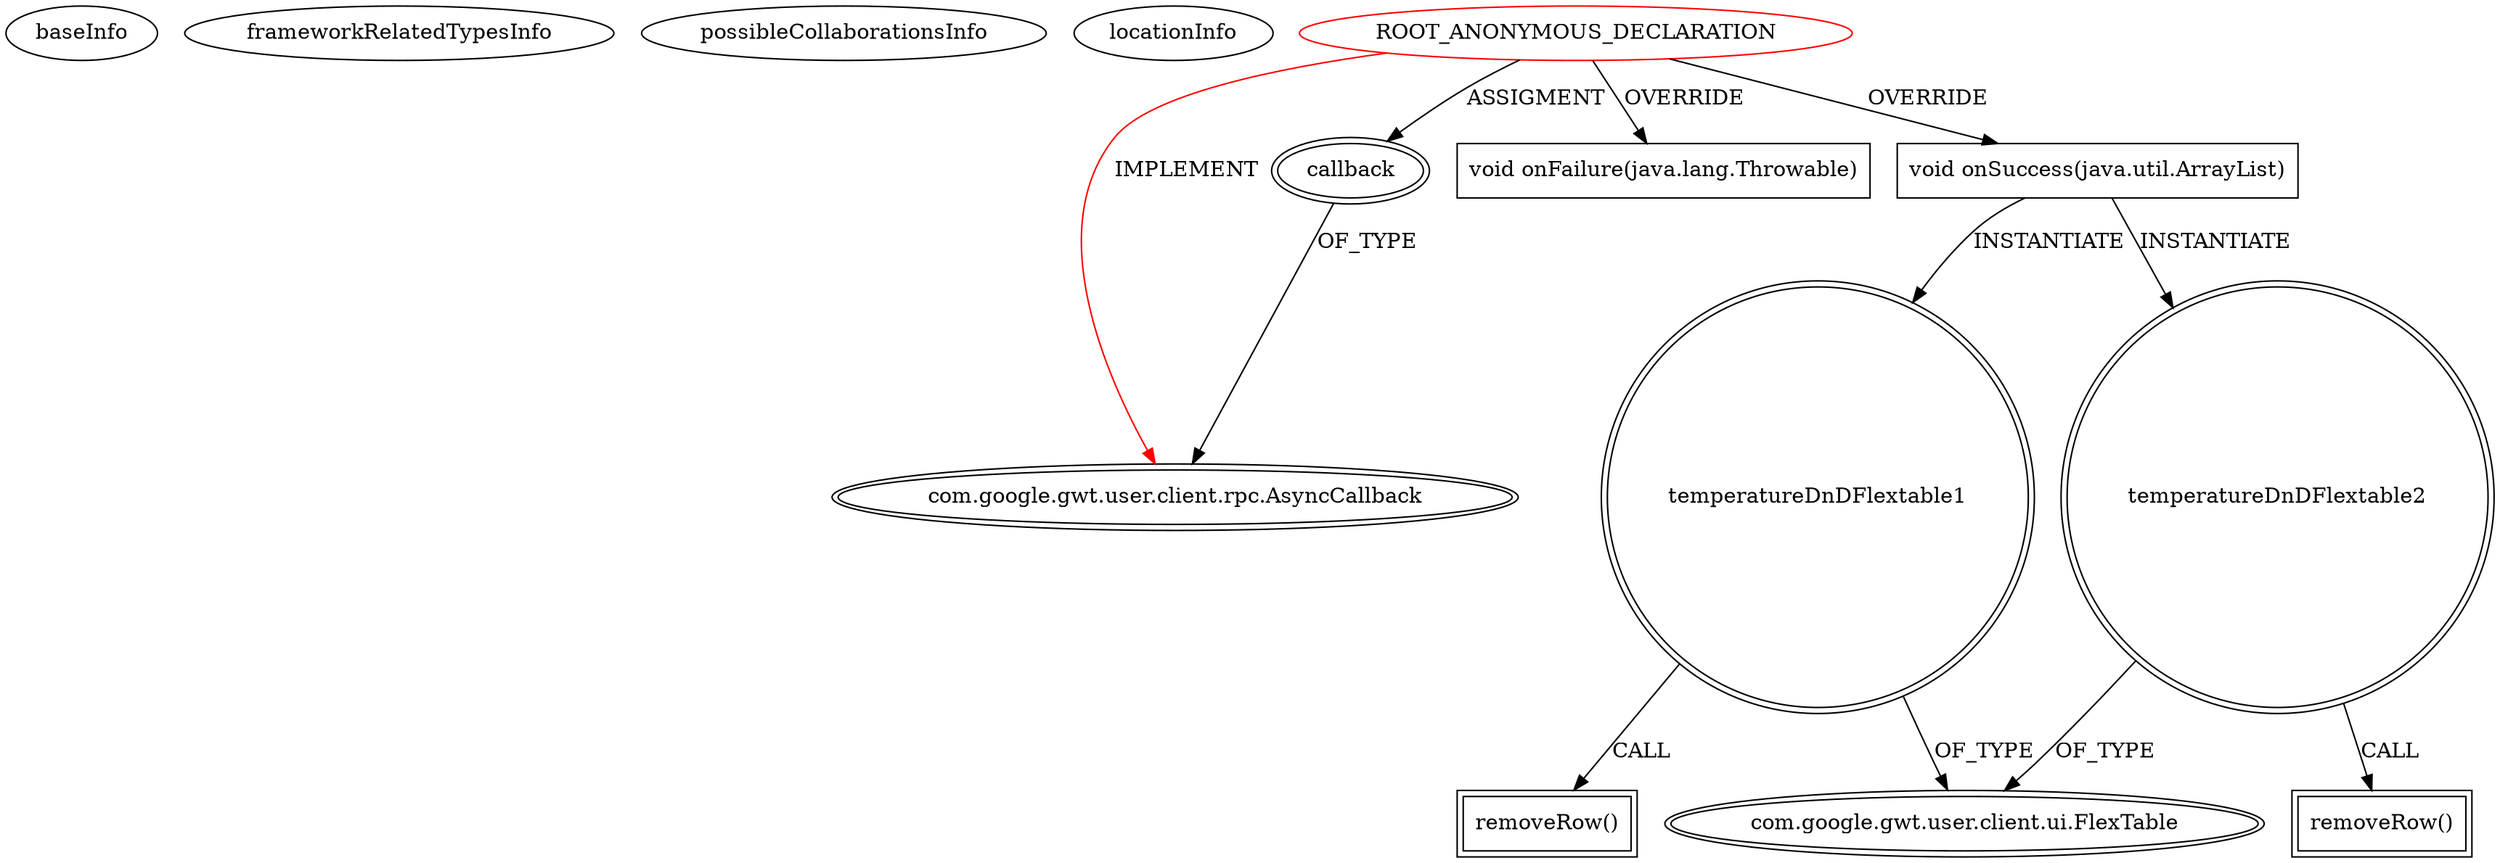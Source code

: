 digraph {
baseInfo[graphId=1079,category="extension_graph",isAnonymous=true,possibleRelation=false]
frameworkRelatedTypesInfo[0="com.google.gwt.user.client.rpc.AsyncCallback"]
possibleCollaborationsInfo[]
locationInfo[projectName="chrte-TemperatureWatcher",filePath="/chrte-TemperatureWatcher/TemperatureWatcher-master/src/com/google/gwt/sample/stockwatcher/client/TemperatureWatcher.java",contextSignature="void populateWithDbData()",graphId="1079"]
0[label="ROOT_ANONYMOUS_DECLARATION",vertexType="ROOT_ANONYMOUS_DECLARATION",isFrameworkType=false,color=red]
1[label="com.google.gwt.user.client.rpc.AsyncCallback",vertexType="FRAMEWORK_INTERFACE_TYPE",isFrameworkType=true,peripheries=2]
2[label="callback",vertexType="OUTSIDE_VARIABLE_EXPRESION",isFrameworkType=true,peripheries=2]
4[label="void onFailure(java.lang.Throwable)",vertexType="OVERRIDING_METHOD_DECLARATION",isFrameworkType=false,shape=box]
5[label="void onSuccess(java.util.ArrayList)",vertexType="OVERRIDING_METHOD_DECLARATION",isFrameworkType=false,shape=box]
6[label="temperatureDnDFlextable1",vertexType="VARIABLE_EXPRESION",isFrameworkType=true,peripheries=2,shape=circle]
8[label="com.google.gwt.user.client.ui.FlexTable",vertexType="FRAMEWORK_CLASS_TYPE",isFrameworkType=true,peripheries=2]
7[label="removeRow()",vertexType="INSIDE_CALL",isFrameworkType=true,peripheries=2,shape=box]
9[label="temperatureDnDFlextable2",vertexType="VARIABLE_EXPRESION",isFrameworkType=true,peripheries=2,shape=circle]
10[label="removeRow()",vertexType="INSIDE_CALL",isFrameworkType=true,peripheries=2,shape=box]
0->1[label="IMPLEMENT",color=red]
0->2[label="ASSIGMENT"]
2->1[label="OF_TYPE"]
0->4[label="OVERRIDE"]
0->5[label="OVERRIDE"]
5->6[label="INSTANTIATE"]
6->8[label="OF_TYPE"]
6->7[label="CALL"]
5->9[label="INSTANTIATE"]
9->8[label="OF_TYPE"]
9->10[label="CALL"]
}

